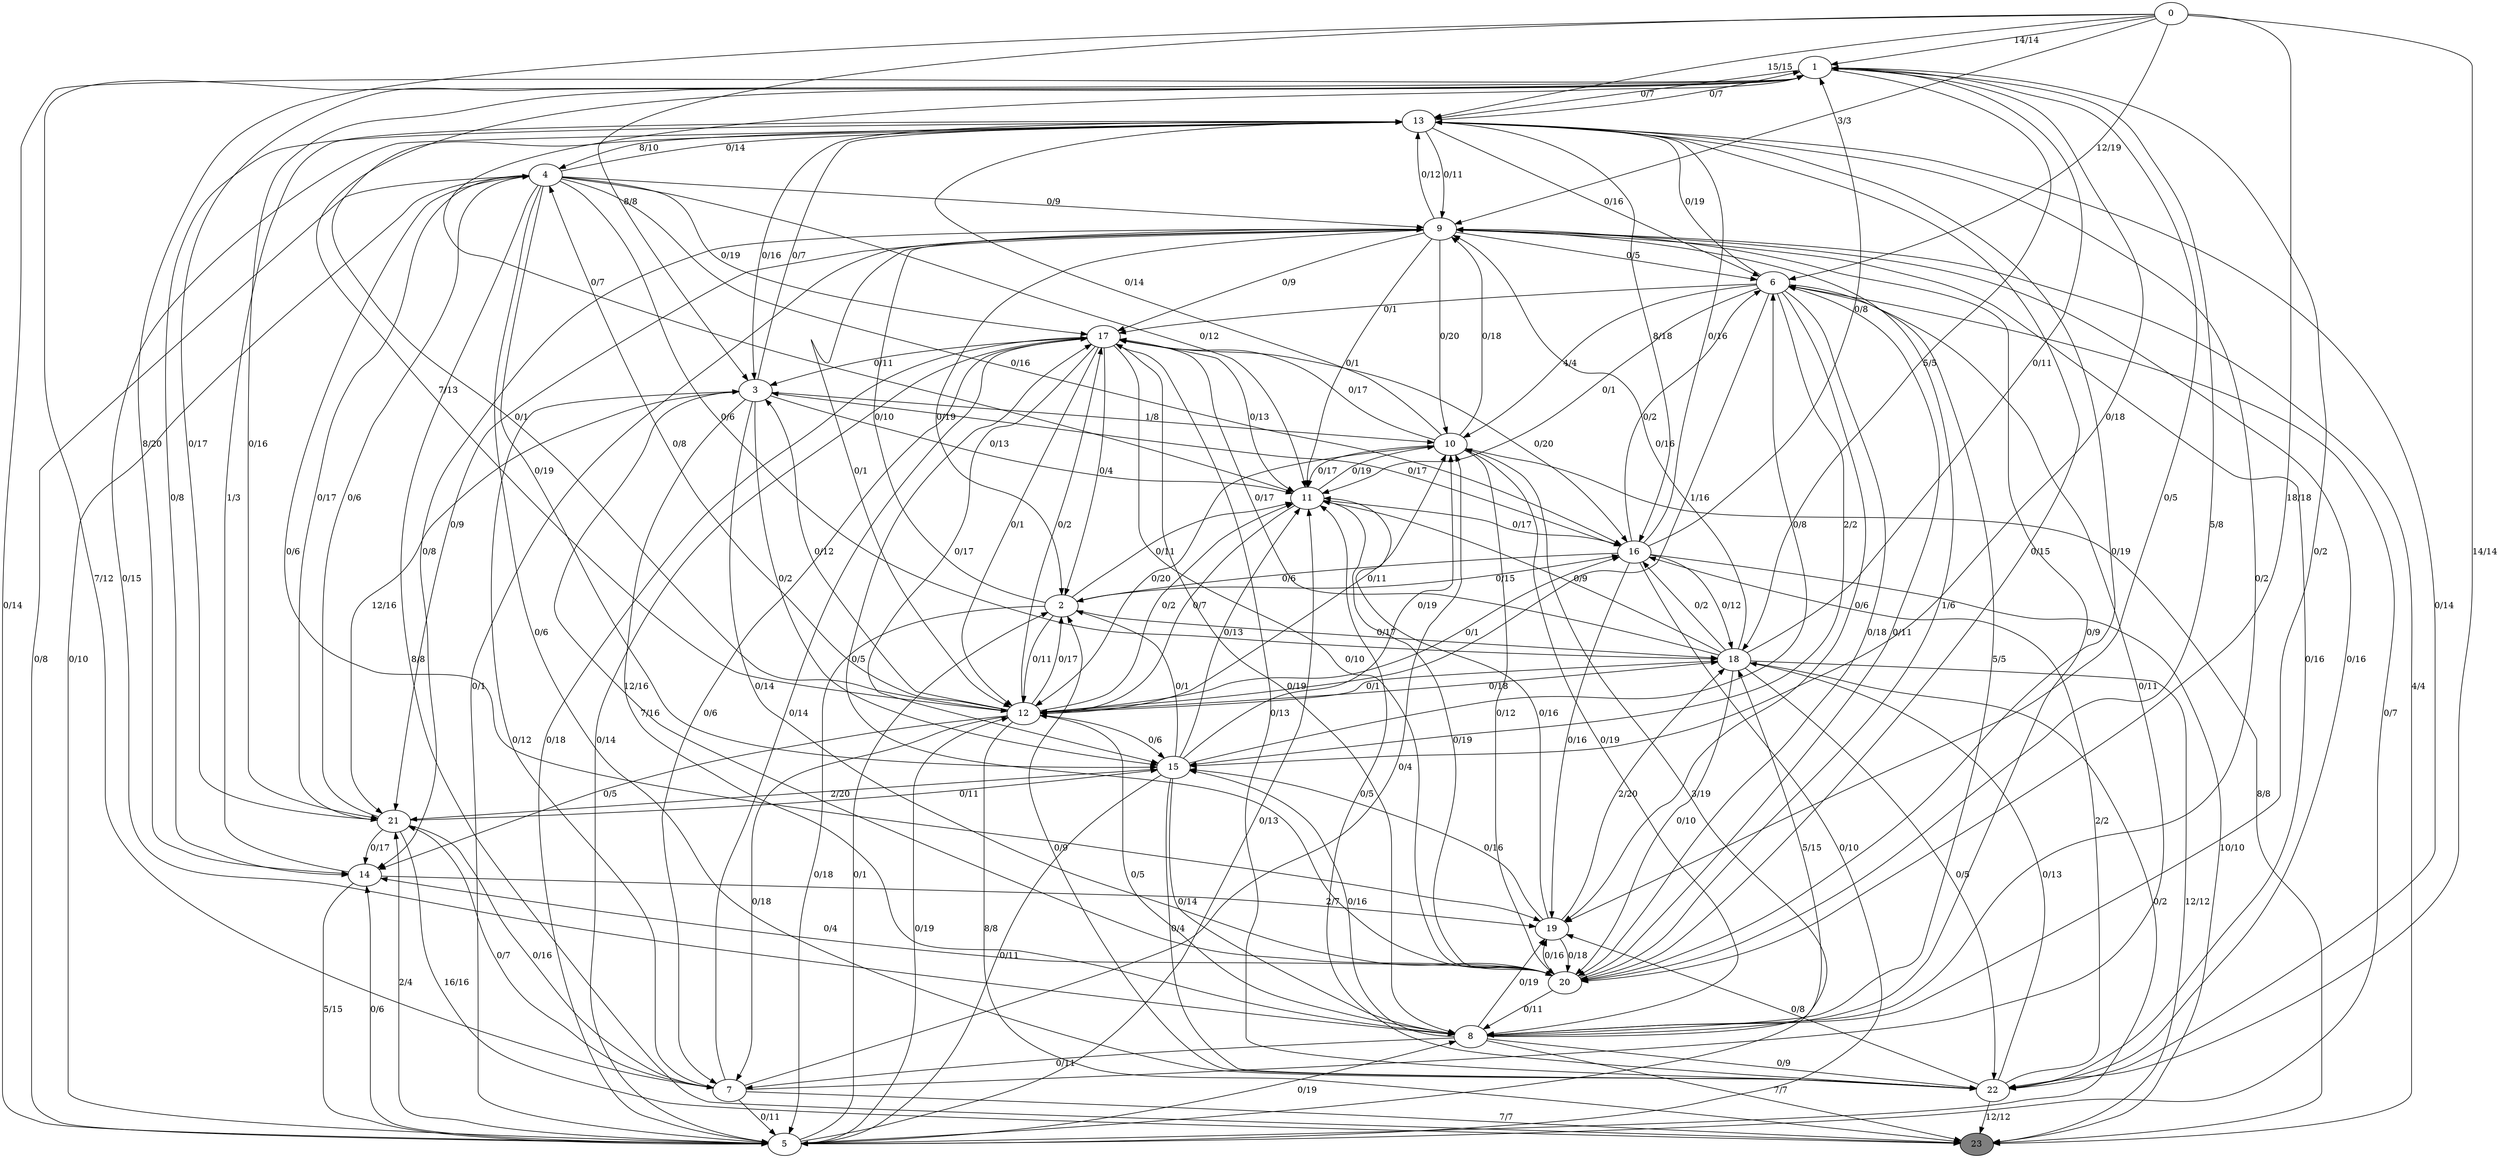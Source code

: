 digraph G {
	0[style=filled fillcolor=grey100];
	0->1[label ="14/14"] ;
	0->3[label ="8/8"] ;
	0->6[label ="12/19"] ;
	0->9[label ="3/3"] ;
	0->13[label ="15/15"] ;
	0->14[label ="8/20"] ;
	0->20[label ="18/18"] ;
	0->22[label ="14/14"] ;
	1[style=filled fillcolor=grey100];
	1->5[label ="0/14"] ;
	1->7[label ="7/12"] ;
	1->8[label ="0/2"] ;
	1->12[label ="7/13"] ;
	1->13[label ="0/7"] ;
	1->15[label ="0/18"] ;
	1->18[label ="5/5"] ;
	1->19[label ="0/5"] ;
	1->21[label ="0/16"] ;
	2[style=filled fillcolor=grey100];
	2->5[label ="0/18"] ;
	2->9[label ="0/10"] ;
	2->11[label ="0/11"] ;
	2->12[label ="0/11"] ;
	2->16[label ="0/15"] ;
	2->18[label ="0/17"] ;
	3[style=filled fillcolor=grey100];
	3->8[label ="7/16"] ;
	3->10[label ="1/8"] ;
	3->11[label ="0/13"] ;
	3->13[label ="0/7"] ;
	3->15[label ="0/2"] ;
	3->20[label ="0/14"] ;
	3->21[label ="12/16"] ;
	4[style=filled fillcolor=grey100];
	4->5[label ="0/8"] ;
	4->9[label ="0/9"] ;
	4->11[label ="0/12"] ;
	4->13[label ="0/14"] ;
	4->15[label ="0/19"] ;
	4->16[label ="0/16"] ;
	4->17[label ="0/19"] ;
	4->18[label ="0/6"] ;
	4->19[label ="0/6"] ;
	4->21[label ="0/17"] ;
	4->22[label ="0/6"] ;
	4->23[label ="8/8"] ;
	5[style=filled fillcolor=grey100];
	5->2[label ="0/1"] ;
	5->4[label ="0/10"] ;
	5->6[label ="0/7"] ;
	5->8[label ="0/19"] ;
	5->9[label ="0/1"] ;
	5->10[label ="3/19"] ;
	5->11[label ="0/13"] ;
	5->12[label ="0/19"] ;
	5->14[label ="0/6"] ;
	5->17[label ="0/14"] ;
	5->21[label ="2/4"] ;
	6[style=filled fillcolor=grey100];
	6->8[label ="5/5"] ;
	6->10[label ="4/4"] ;
	6->11[label ="0/1"] ;
	6->12[label ="1/16"] ;
	6->13[label ="0/19"] ;
	6->15[label ="2/2"] ;
	6->17[label ="0/1"] ;
	6->19[label ="0/6"] ;
	6->20[label ="0/18"] ;
	7[style=filled fillcolor=grey100];
	7->3[label ="0/12"] ;
	7->5[label ="0/11"] ;
	7->6[label ="0/11"] ;
	7->10[label ="0/4"] ;
	7->17[label ="0/14"] ;
	7->21[label ="0/7"] ;
	7->23[label ="7/7"] ;
	8[style=filled fillcolor=grey100];
	8->7[label ="0/11"] ;
	8->9[label ="0/9"] ;
	8->12[label ="0/5"] ;
	8->13[label ="0/2"] ;
	8->15[label ="0/16"] ;
	8->18[label ="5/15"] ;
	8->19[label ="0/19"] ;
	8->22[label ="0/9"] ;
	8->23[label ="7/7"] ;
	9[style=filled fillcolor=grey100];
	9->2[label ="0/19"] ;
	9->6[label ="0/5"] ;
	9->10[label ="0/20"] ;
	9->11[label ="0/1"] ;
	9->12[label ="0/1"] ;
	9->13[label ="0/12"] ;
	9->14[label ="0/8"] ;
	9->17[label ="0/9"] ;
	9->21[label ="0/9"] ;
	9->22[label ="0/16"] ;
	9->23[label ="4/4"] ;
	10[style=filled fillcolor=grey100];
	10->8[label ="0/19"] ;
	10->9[label ="0/18"] ;
	10->11[label ="0/17"] ;
	10->12[label ="0/20"] ;
	10->13[label ="0/14"] ;
	10->17[label ="0/17"] ;
	10->20[label ="0/12"] ;
	10->23[label ="8/8"] ;
	11[style=filled fillcolor=grey100];
	11->1[label ="0/7"] ;
	11->10[label ="0/19"] ;
	11->12[label ="0/7"] ;
	11->16[label ="0/17"] ;
	11->20[label ="0/19"] ;
	12[style=filled fillcolor=grey100];
	12->2[label ="0/17"] ;
	12->3[label ="0/12"] ;
	12->4[label ="0/8"] ;
	12->7[label ="0/18"] ;
	12->10[label ="0/11"] ;
	12->11[label ="0/2"] ;
	12->13[label ="0/1"] ;
	12->14[label ="0/5"] ;
	12->15[label ="0/6"] ;
	12->16[label ="0/1"] ;
	12->17[label ="0/2"] ;
	12->18[label ="0/18"] ;
	12->23[label ="8/8"] ;
	13[style=filled fillcolor=grey100];
	13->1[label ="0/7"] ;
	13->3[label ="0/16"] ;
	13->4[label ="8/10"] ;
	13->6[label ="0/16"] ;
	13->8[label ="0/15"] ;
	13->9[label ="0/11"] ;
	13->14[label ="0/8"] ;
	13->16[label ="8/18"] ;
	13->20[label ="0/15"] ;
	13->22[label ="0/14"] ;
	14[style=filled fillcolor=grey100];
	14->5[label ="5/15"] ;
	14->13[label ="1/3"] ;
	14->19[label ="2/7"] ;
	15[style=filled fillcolor=grey100];
	15->2[label ="0/1"] ;
	15->5[label ="0/11"] ;
	15->6[label ="0/8"] ;
	15->8[label ="0/14"] ;
	15->10[label ="0/19"] ;
	15->11[label ="0/13"] ;
	15->21[label ="2/20"] ;
	15->22[label ="0/4"] ;
	16[style=filled fillcolor=grey100];
	16->1[label ="0/8"] ;
	16->2[label ="0/6"] ;
	16->3[label ="0/17"] ;
	16->5[label ="0/10"] ;
	16->6[label ="0/2"] ;
	16->13[label ="0/16"] ;
	16->18[label ="0/12"] ;
	16->19[label ="0/16"] ;
	16->23[label ="10/10"] ;
	17[style=filled fillcolor=grey100];
	17->2[label ="0/4"] ;
	17->3[label ="0/11"] ;
	17->5[label ="0/18"] ;
	17->7[label ="0/6"] ;
	17->8[label ="0/19"] ;
	17->11[label ="0/13"] ;
	17->12[label ="0/1"] ;
	17->15[label ="0/17"] ;
	17->16[label ="0/20"] ;
	17->20[label ="0/10"] ;
	18[style=filled fillcolor=grey100];
	18->1[label ="0/11"] ;
	18->5[label ="0/2"] ;
	18->9[label ="0/16"] ;
	18->11[label ="0/9"] ;
	18->12[label ="0/1"] ;
	18->16[label ="0/2"] ;
	18->17[label ="0/17"] ;
	18->20[label ="0/10"] ;
	18->22[label ="0/5"] ;
	18->23[label ="12/12"] ;
	19[style=filled fillcolor=grey100];
	19->11[label ="0/16"] ;
	19->15[label ="0/16"] ;
	19->18[label ="2/20"] ;
	19->20[label ="0/18"] ;
	20[style=filled fillcolor=grey100];
	20->1[label ="5/8"] ;
	20->3[label ="12/16"] ;
	20->6[label ="0/11"] ;
	20->8[label ="0/11"] ;
	20->9[label ="1/6"] ;
	20->13[label ="0/19"] ;
	20->14[label ="0/4"] ;
	20->17[label ="0/5"] ;
	20->19[label ="0/16"] ;
	21[style=filled fillcolor=grey100];
	21->1[label ="0/17"] ;
	21->4[label ="0/6"] ;
	21->7[label ="0/16"] ;
	21->14[label ="0/17"] ;
	21->15[label ="0/11"] ;
	21->23[label ="16/16"] ;
	22[style=filled fillcolor=grey100];
	22->2[label ="0/9"] ;
	22->9[label ="0/16"] ;
	22->11[label ="0/5"] ;
	22->16[label ="2/2"] ;
	22->17[label ="0/13"] ;
	22->18[label ="0/13"] ;
	22->19[label ="0/8"] ;
	22->23[label ="12/12"] ;
	23[style=filled fillcolor=grey50];
}
